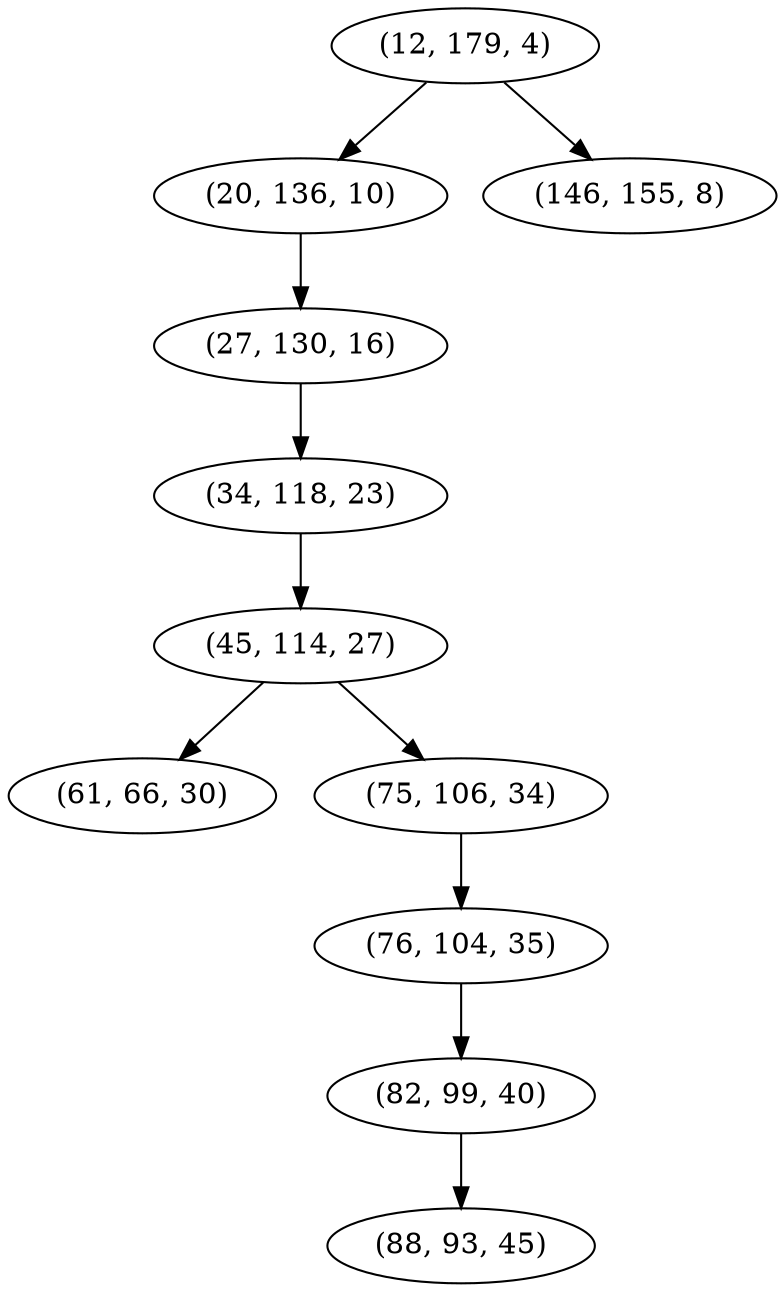 digraph tree {
    "(12, 179, 4)";
    "(20, 136, 10)";
    "(27, 130, 16)";
    "(34, 118, 23)";
    "(45, 114, 27)";
    "(61, 66, 30)";
    "(75, 106, 34)";
    "(76, 104, 35)";
    "(82, 99, 40)";
    "(88, 93, 45)";
    "(146, 155, 8)";
    "(12, 179, 4)" -> "(20, 136, 10)";
    "(12, 179, 4)" -> "(146, 155, 8)";
    "(20, 136, 10)" -> "(27, 130, 16)";
    "(27, 130, 16)" -> "(34, 118, 23)";
    "(34, 118, 23)" -> "(45, 114, 27)";
    "(45, 114, 27)" -> "(61, 66, 30)";
    "(45, 114, 27)" -> "(75, 106, 34)";
    "(75, 106, 34)" -> "(76, 104, 35)";
    "(76, 104, 35)" -> "(82, 99, 40)";
    "(82, 99, 40)" -> "(88, 93, 45)";
}
